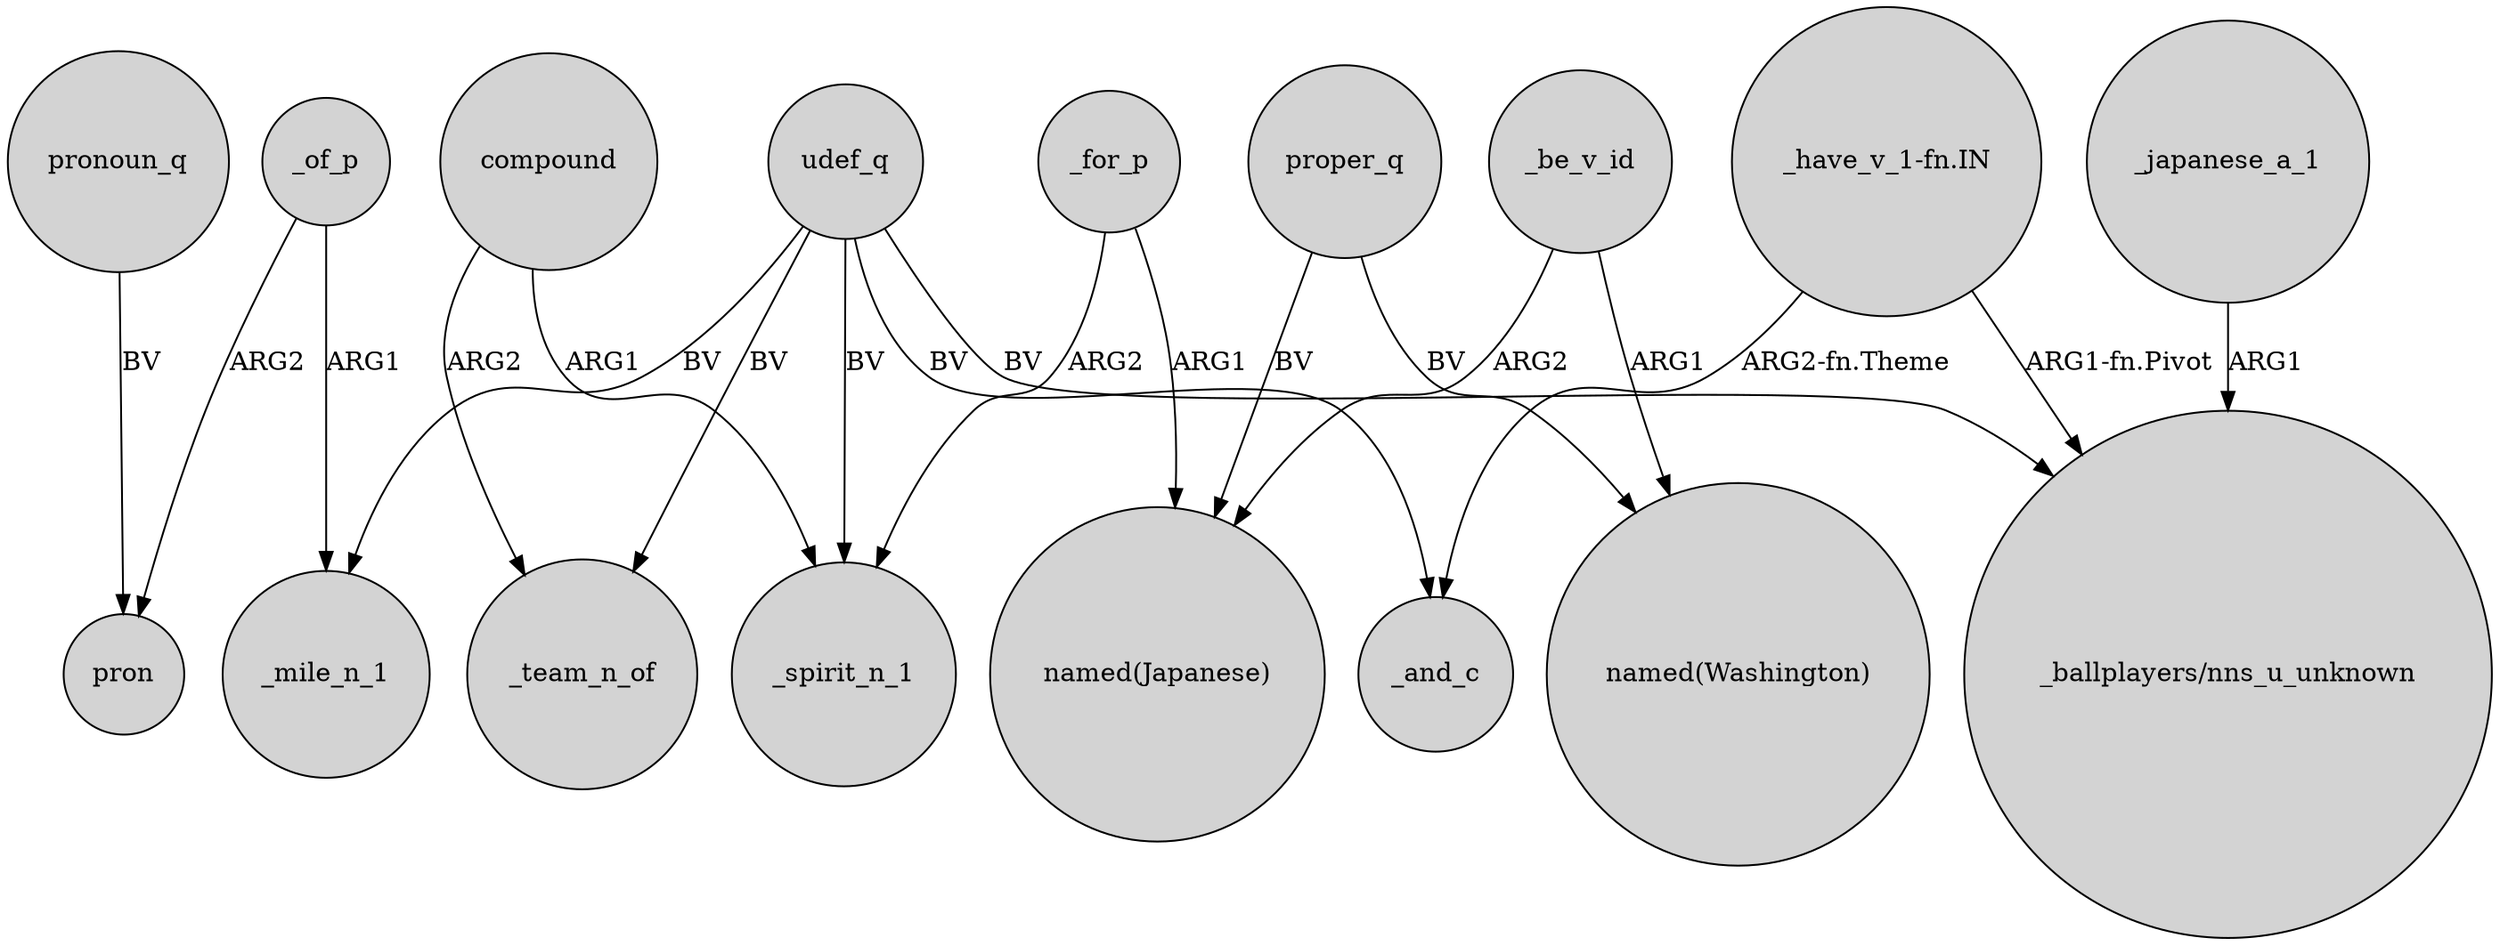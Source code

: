 digraph {
	node [shape=circle style=filled]
	udef_q -> _mile_n_1 [label=BV]
	_for_p -> _spirit_n_1 [label=ARG2]
	_for_p -> "named(Japanese)" [label=ARG1]
	_japanese_a_1 -> "_ballplayers/nns_u_unknown" [label=ARG1]
	udef_q -> "_ballplayers/nns_u_unknown" [label=BV]
	_be_v_id -> "named(Japanese)" [label=ARG2]
	"_have_v_1-fn.IN" -> _and_c [label="ARG2-fn.Theme"]
	_of_p -> _mile_n_1 [label=ARG1]
	proper_q -> "named(Washington)" [label=BV]
	pronoun_q -> pron [label=BV]
	udef_q -> _team_n_of [label=BV]
	_of_p -> pron [label=ARG2]
	compound -> _spirit_n_1 [label=ARG1]
	"_have_v_1-fn.IN" -> "_ballplayers/nns_u_unknown" [label="ARG1-fn.Pivot"]
	compound -> _team_n_of [label=ARG2]
	proper_q -> "named(Japanese)" [label=BV]
	udef_q -> _spirit_n_1 [label=BV]
	udef_q -> _and_c [label=BV]
	_be_v_id -> "named(Washington)" [label=ARG1]
}
